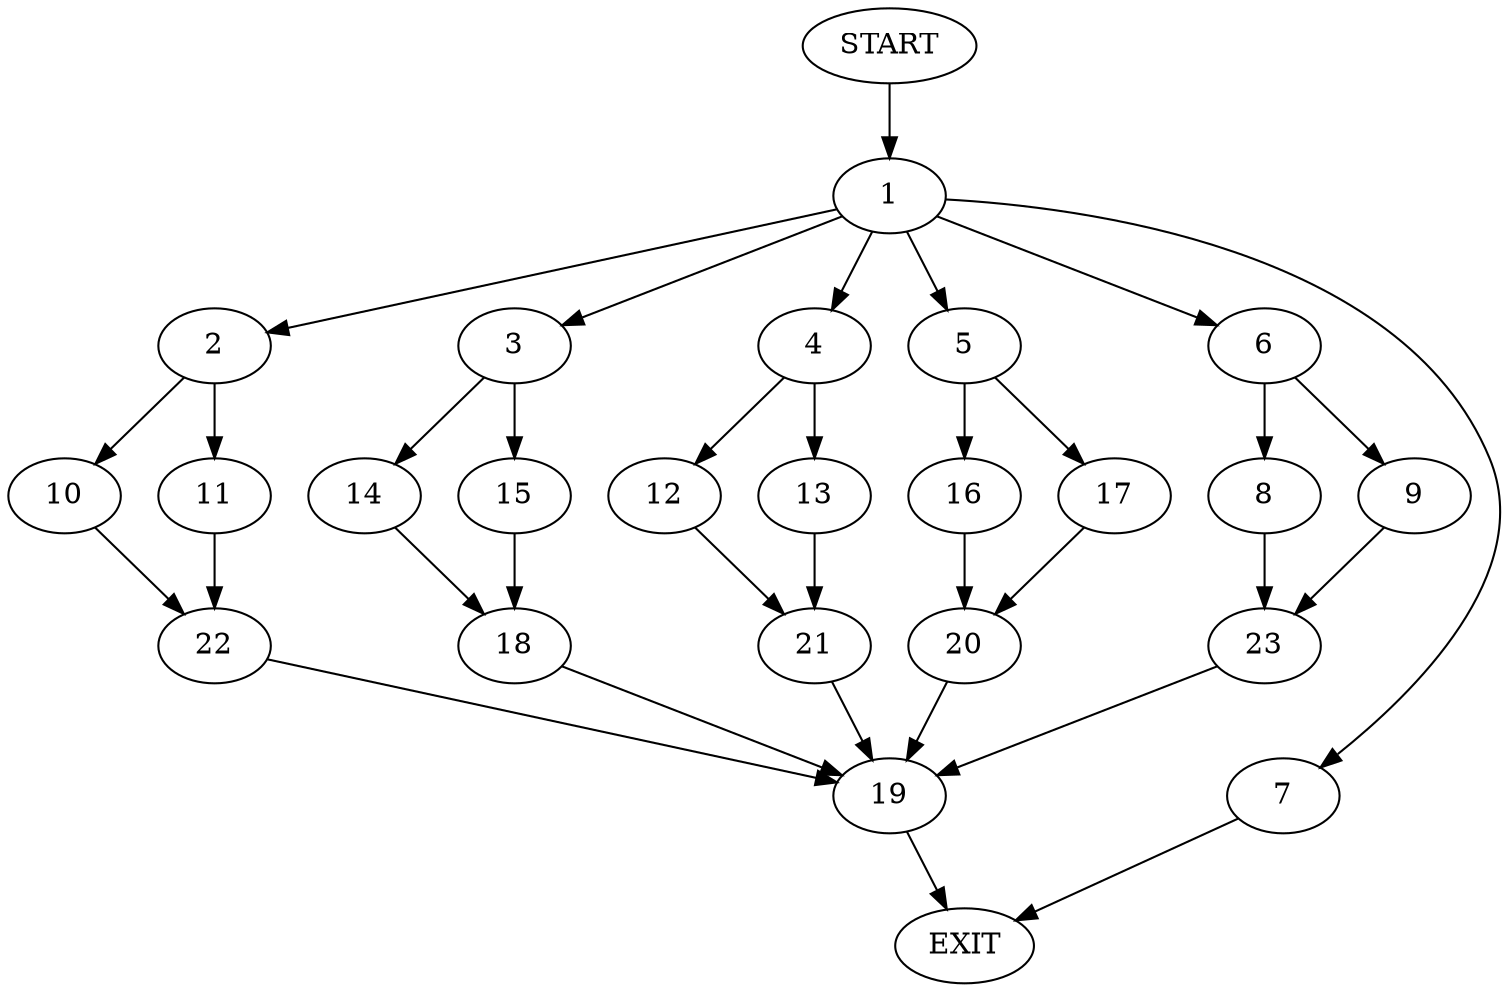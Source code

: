 digraph {
0 [label="START"]
24 [label="EXIT"]
0 -> 1
1 -> 2
1 -> 3
1 -> 4
1 -> 5
1 -> 6
1 -> 7
6 -> 8
6 -> 9
2 -> 10
2 -> 11
4 -> 12
4 -> 13
7 -> 24
3 -> 14
3 -> 15
5 -> 16
5 -> 17
14 -> 18
15 -> 18
18 -> 19
19 -> 24
17 -> 20
16 -> 20
20 -> 19
12 -> 21
13 -> 21
21 -> 19
10 -> 22
11 -> 22
22 -> 19
8 -> 23
9 -> 23
23 -> 19
}
